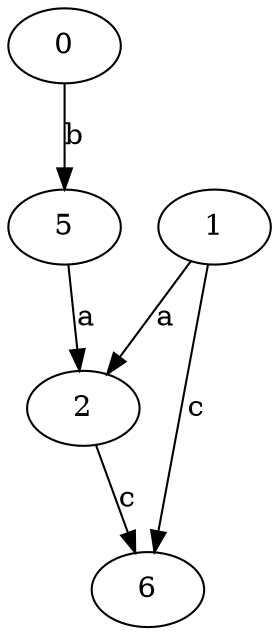 strict digraph  {
0;
1;
2;
5;
6;
0 -> 5  [label=b];
1 -> 2  [label=a];
1 -> 6  [label=c];
2 -> 6  [label=c];
5 -> 2  [label=a];
}
